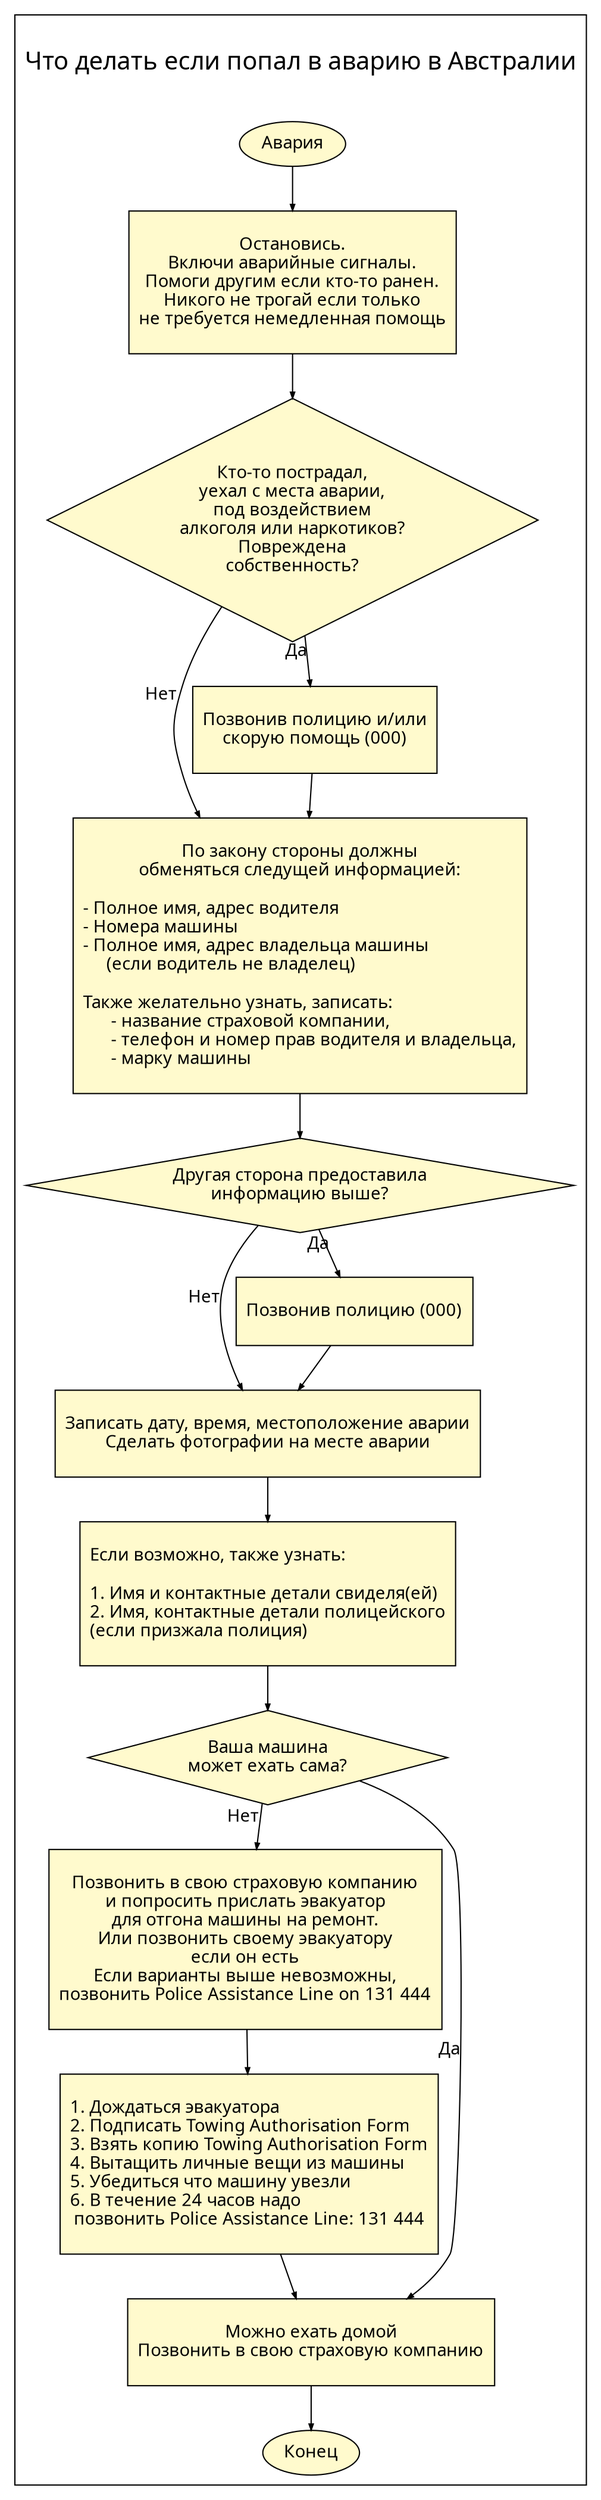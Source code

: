 digraph {
fontsize=20; fontname=Calibri;bgcolor="white";
#splines=ortho; nodesep=0;
edge [penwidth=1, color=black, arrowsize=.5, fontname=Calibri]

subgraph cluster_0 {

label = "\nЧто делать если попал в аварию в Австралии\n\n";

node [shape=box, fontname=Calibri, style=filled,fillcolor=lemonchiffon;];

{node [label="\nОстановись.\nВключи аварийные сигналы.\nПомоги другим если кто-то ранен.\nНикого не трогай если только\nне требуется немедленная помощь\n\n"] N2;}

{node [label="\nПо закону стороны должны\nобменяться следущей информацией:\n\n- Полное имя, адрес водителя\l- Номера машины\l- Полное имя, адрес владельца машины\l     (если водитель не владелец)\l\nТакже желательно узнать, записать:\l      - название страховой компании,\l      - телефон и номер прав водителя и владельца,\l      - марку машины\l\n"] N5; }

{node [label="\nЗаписать дату, время, местоположение аварии\nСделать фотографии на месте аварии\n\n"] N8;}

{node [label="\nЕсли возможно, также узнать:\l\l1. Имя и контактные детали свиделя(ей)\l2. Имя, контактные детали полицейского\l(если призжала полиция)\l\n"] "N9";}

{node [label="\nПозвонить в свою страховую компанию\nи попросить прислать эвакуатор\nдля отгона машины на ремонт.\nИли позвонить своему эвакуатору\nесли он есть\nЕсли варианты выше невозможны,\nпозвонить Police Assistance Line on 131 444\n\n"] "N12";}

{node [label="\l1. Дождаться эвакуатора\l2. Подписать Towing Authorisation Form\l3. Взять копию Towing Authorisation Form\l4. Вытащить личные вещи из машины\l5. Убедиться что машину увезли\l6. В течение 24 часов надо\lпозвонить Police Assistance Line: 131 444\n\n"] "N13";}

{node [label="\nМожно ехать домой\nПозвонить в свою страховую компанию\n\n"] "N14";}

{node [label="\nПозвонив полицию и/или\nскорую помощь (000)\n\n"] "N4";}

{node [label="\nПозвонив полицию (000)\n\n"] "N7";}

node [shape=ellipse];

{node [label="Авария"] N1; }

{node [label="Конец"] N15; }

node [shape=diamond];

{node [label="Кто-то пострадал,\nуехал c места аварии,\nпод воздействием\nалкоголя или наркотиков?\nПовреждена\nсобственность?"] "N3";}

{node [label="Другая сторона предоставила\nинформацию выше?"] N6;}

{node [label="Ваша машина\nможет ехать сама?"] N11;}

}

N1 -> N2;
N2 -> N3;
N3 -> N4 [xlabel="Да"];
N4 -> N5;
N3 -> N5 [xlabel="Нет"];
N5 -> N6;
N6 -> N7 [xlabel="Да"];
N7 -> N8;
N6 -> N8 [xlabel="Нет"];
N8 -> N9;
N9 -> N11;
N11 -> N12 [xlabel="Нет"];
N12 -> N13;
N13 -> N14;
N14 -> N15;
N11 -> N14 [xlabel="Да"];
}
